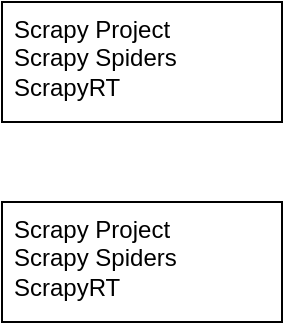<mxfile version="17.4.6" type="device"><diagram id="CfFW3nRFVKqYuizS_98E" name="Page-1"><mxGraphModel dx="946" dy="614" grid="1" gridSize="10" guides="1" tooltips="1" connect="1" arrows="1" fold="1" page="1" pageScale="1" pageWidth="850" pageHeight="1100" math="0" shadow="0"><root><mxCell id="0"/><mxCell id="1" parent="0"/><mxCell id="u0BRFP8NB74WZKGWoXq4-4" value="" style="group;fillColor=#fff2cc;strokeColor=#d6b656;" vertex="1" connectable="0" parent="1"><mxGeometry x="320" y="140" width="140" height="60" as="geometry"/></mxCell><mxCell id="u0BRFP8NB74WZKGWoXq4-3" value="&lt;div&gt;Scrapy Project&lt;/div&gt;&lt;div&gt;Scrapy Spiders&lt;/div&gt;&lt;div&gt;ScrapyRT&lt;/div&gt;" style="rounded=0;whiteSpace=wrap;html=1;align=left;verticalAlign=top;spacingLeft=4;" vertex="1" parent="u0BRFP8NB74WZKGWoXq4-4"><mxGeometry width="140" height="60" as="geometry"/></mxCell><mxCell id="u0BRFP8NB74WZKGWoXq4-1" value="" style="shape=image;html=1;verticalAlign=top;verticalLabelPosition=bottom;labelBackgroundColor=#ffffff;imageAspect=0;aspect=fixed;image=https://cdn0.iconfinder.com/data/icons/social-media-2104/24/social_media_social_media_logo_docker-128.png" vertex="1" parent="u0BRFP8NB74WZKGWoXq4-4"><mxGeometry x="94" y="11" width="38" height="38" as="geometry"/></mxCell><mxCell id="u0BRFP8NB74WZKGWoXq4-5" value="" style="group;fillColor=#fff2cc;strokeColor=#d6b656;" vertex="1" connectable="0" parent="1"><mxGeometry x="320" y="240" width="140" height="60" as="geometry"/></mxCell><mxCell id="u0BRFP8NB74WZKGWoXq4-6" value="&lt;div&gt;Scrapy Project&lt;/div&gt;&lt;div&gt;Scrapy Spiders&lt;/div&gt;&lt;div&gt;ScrapyRT&lt;/div&gt;" style="rounded=0;whiteSpace=wrap;html=1;align=left;verticalAlign=top;spacingLeft=4;" vertex="1" parent="u0BRFP8NB74WZKGWoXq4-5"><mxGeometry width="140" height="60" as="geometry"/></mxCell><mxCell id="u0BRFP8NB74WZKGWoXq4-7" value="" style="shape=image;html=1;verticalAlign=top;verticalLabelPosition=bottom;labelBackgroundColor=#ffffff;imageAspect=0;aspect=fixed;image=https://cdn0.iconfinder.com/data/icons/social-media-2104/24/social_media_social_media_logo_docker-128.png" vertex="1" parent="u0BRFP8NB74WZKGWoXq4-5"><mxGeometry x="94" y="11" width="38" height="38" as="geometry"/></mxCell></root></mxGraphModel></diagram></mxfile>